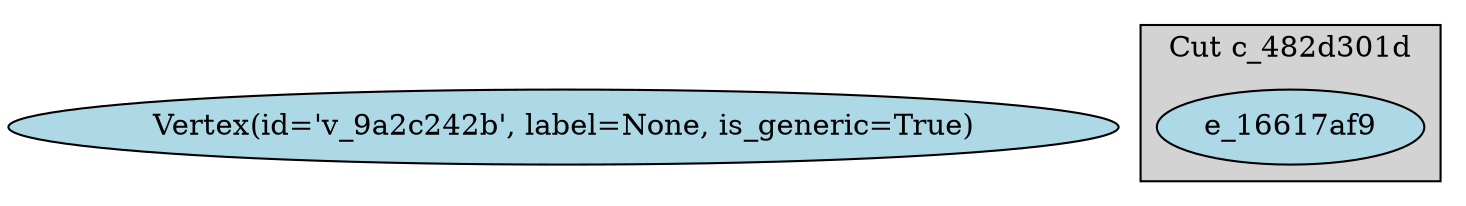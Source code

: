 digraph EG {
  rankdir=TB;
  node [shape=ellipse, style=filled, fillcolor=lightblue];
  edge [color=darkblue];

  "Vertex(id='v_9a2c242b', label=None, is_generic=True)" [label="Vertex(id='v_9a2c242b', label=None, is_generic=True)"];
  subgraph cluster_0 {
    label="Cut c_482d301d";
    style=filled;
    fillcolor=lightgray;
    "e_16617af9";
  }
}